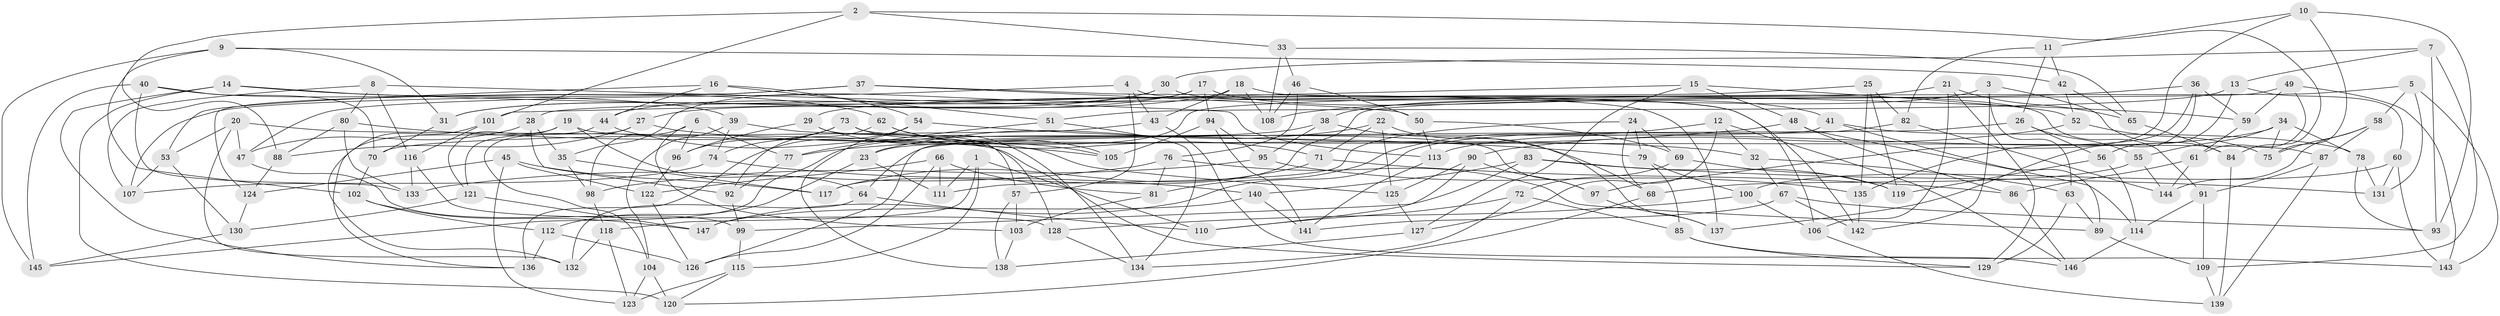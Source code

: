 // Generated by graph-tools (version 1.1) at 2025/16/03/09/25 04:16:29]
// undirected, 147 vertices, 294 edges
graph export_dot {
graph [start="1"]
  node [color=gray90,style=filled];
  1;
  2;
  3;
  4;
  5;
  6;
  7;
  8;
  9;
  10;
  11;
  12;
  13;
  14;
  15;
  16;
  17;
  18;
  19;
  20;
  21;
  22;
  23;
  24;
  25;
  26;
  27;
  28;
  29;
  30;
  31;
  32;
  33;
  34;
  35;
  36;
  37;
  38;
  39;
  40;
  41;
  42;
  43;
  44;
  45;
  46;
  47;
  48;
  49;
  50;
  51;
  52;
  53;
  54;
  55;
  56;
  57;
  58;
  59;
  60;
  61;
  62;
  63;
  64;
  65;
  66;
  67;
  68;
  69;
  70;
  71;
  72;
  73;
  74;
  75;
  76;
  77;
  78;
  79;
  80;
  81;
  82;
  83;
  84;
  85;
  86;
  87;
  88;
  89;
  90;
  91;
  92;
  93;
  94;
  95;
  96;
  97;
  98;
  99;
  100;
  101;
  102;
  103;
  104;
  105;
  106;
  107;
  108;
  109;
  110;
  111;
  112;
  113;
  114;
  115;
  116;
  117;
  118;
  119;
  120;
  121;
  122;
  123;
  124;
  125;
  126;
  127;
  128;
  129;
  130;
  131;
  132;
  133;
  134;
  135;
  136;
  137;
  138;
  139;
  140;
  141;
  142;
  143;
  144;
  145;
  146;
  147;
  1 -- 115;
  1 -- 111;
  1 -- 118;
  1 -- 110;
  2 -- 33;
  2 -- 101;
  2 -- 84;
  2 -- 88;
  3 -- 63;
  3 -- 84;
  3 -- 142;
  3 -- 38;
  4 -- 142;
  4 -- 43;
  4 -- 57;
  4 -- 47;
  5 -- 143;
  5 -- 58;
  5 -- 131;
  5 -- 23;
  6 -- 96;
  6 -- 103;
  6 -- 77;
  6 -- 98;
  7 -- 93;
  7 -- 30;
  7 -- 13;
  7 -- 109;
  8 -- 113;
  8 -- 116;
  8 -- 80;
  8 -- 107;
  9 -- 31;
  9 -- 145;
  9 -- 102;
  9 -- 42;
  10 -- 75;
  10 -- 11;
  10 -- 97;
  10 -- 93;
  11 -- 26;
  11 -- 82;
  11 -- 42;
  12 -- 81;
  12 -- 127;
  12 -- 32;
  12 -- 146;
  13 -- 56;
  13 -- 51;
  13 -- 60;
  14 -- 59;
  14 -- 39;
  14 -- 136;
  14 -- 120;
  15 -- 127;
  15 -- 52;
  15 -- 101;
  15 -- 48;
  16 -- 44;
  16 -- 51;
  16 -- 53;
  16 -- 54;
  17 -- 94;
  17 -- 35;
  17 -- 41;
  17 -- 31;
  18 -- 106;
  18 -- 43;
  18 -- 27;
  18 -- 108;
  19 -- 136;
  19 -- 87;
  19 -- 64;
  19 -- 121;
  20 -- 129;
  20 -- 132;
  20 -- 47;
  20 -- 53;
  21 -- 129;
  21 -- 106;
  21 -- 65;
  21 -- 29;
  22 -- 23;
  22 -- 137;
  22 -- 71;
  22 -- 125;
  23 -- 112;
  23 -- 111;
  24 -- 69;
  24 -- 111;
  24 -- 79;
  24 -- 68;
  25 -- 82;
  25 -- 28;
  25 -- 119;
  25 -- 135;
  26 -- 64;
  26 -- 55;
  26 -- 56;
  27 -- 32;
  27 -- 104;
  27 -- 88;
  28 -- 47;
  28 -- 35;
  28 -- 92;
  29 -- 57;
  29 -- 96;
  29 -- 105;
  30 -- 91;
  30 -- 44;
  30 -- 31;
  31 -- 70;
  32 -- 67;
  32 -- 63;
  33 -- 65;
  33 -- 46;
  33 -- 108;
  34 -- 113;
  34 -- 55;
  34 -- 78;
  34 -- 75;
  35 -- 117;
  35 -- 98;
  36 -- 135;
  36 -- 59;
  36 -- 137;
  36 -- 108;
  37 -- 107;
  37 -- 137;
  37 -- 124;
  37 -- 50;
  38 -- 95;
  38 -- 145;
  38 -- 68;
  39 -- 74;
  39 -- 104;
  39 -- 128;
  40 -- 145;
  40 -- 133;
  40 -- 62;
  40 -- 70;
  41 -- 89;
  41 -- 78;
  41 -- 126;
  42 -- 65;
  42 -- 52;
  43 -- 70;
  43 -- 146;
  44 -- 121;
  44 -- 125;
  45 -- 123;
  45 -- 124;
  45 -- 122;
  45 -- 117;
  46 -- 50;
  46 -- 76;
  46 -- 108;
  47 -- 99;
  48 -- 114;
  48 -- 77;
  48 -- 86;
  49 -- 117;
  49 -- 143;
  49 -- 61;
  49 -- 59;
  50 -- 69;
  50 -- 113;
  51 -- 77;
  51 -- 134;
  52 -- 90;
  52 -- 75;
  53 -- 130;
  53 -- 107;
  54 -- 138;
  54 -- 136;
  54 -- 79;
  55 -- 144;
  55 -- 68;
  56 -- 119;
  56 -- 114;
  57 -- 138;
  57 -- 103;
  58 -- 75;
  58 -- 144;
  58 -- 87;
  59 -- 61;
  60 -- 131;
  60 -- 143;
  60 -- 100;
  61 -- 86;
  61 -- 144;
  62 -- 92;
  62 -- 105;
  62 -- 71;
  63 -- 89;
  63 -- 129;
  64 -- 110;
  64 -- 132;
  65 -- 84;
  66 -- 126;
  66 -- 122;
  66 -- 81;
  66 -- 111;
  67 -- 93;
  67 -- 142;
  67 -- 141;
  68 -- 120;
  69 -- 119;
  69 -- 72;
  70 -- 102;
  71 -- 117;
  71 -- 86;
  72 -- 85;
  72 -- 110;
  72 -- 134;
  73 -- 97;
  73 -- 74;
  73 -- 134;
  73 -- 96;
  74 -- 140;
  74 -- 107;
  76 -- 133;
  76 -- 89;
  76 -- 81;
  77 -- 92;
  78 -- 131;
  78 -- 93;
  79 -- 100;
  79 -- 85;
  80 -- 105;
  80 -- 88;
  80 -- 133;
  81 -- 103;
  82 -- 147;
  82 -- 144;
  83 -- 119;
  83 -- 140;
  83 -- 131;
  83 -- 99;
  84 -- 139;
  85 -- 143;
  85 -- 129;
  86 -- 146;
  87 -- 139;
  87 -- 91;
  88 -- 124;
  89 -- 109;
  90 -- 110;
  90 -- 125;
  90 -- 97;
  91 -- 109;
  91 -- 114;
  92 -- 99;
  94 -- 95;
  94 -- 105;
  94 -- 141;
  95 -- 98;
  95 -- 135;
  96 -- 122;
  97 -- 137;
  98 -- 118;
  99 -- 115;
  100 -- 128;
  100 -- 106;
  101 -- 132;
  101 -- 116;
  102 -- 112;
  102 -- 147;
  103 -- 138;
  104 -- 123;
  104 -- 120;
  106 -- 139;
  109 -- 139;
  112 -- 136;
  112 -- 126;
  113 -- 141;
  114 -- 146;
  115 -- 120;
  115 -- 123;
  116 -- 128;
  116 -- 133;
  118 -- 123;
  118 -- 132;
  121 -- 130;
  121 -- 147;
  122 -- 126;
  124 -- 130;
  125 -- 127;
  127 -- 138;
  128 -- 134;
  130 -- 145;
  135 -- 142;
  140 -- 147;
  140 -- 141;
}
